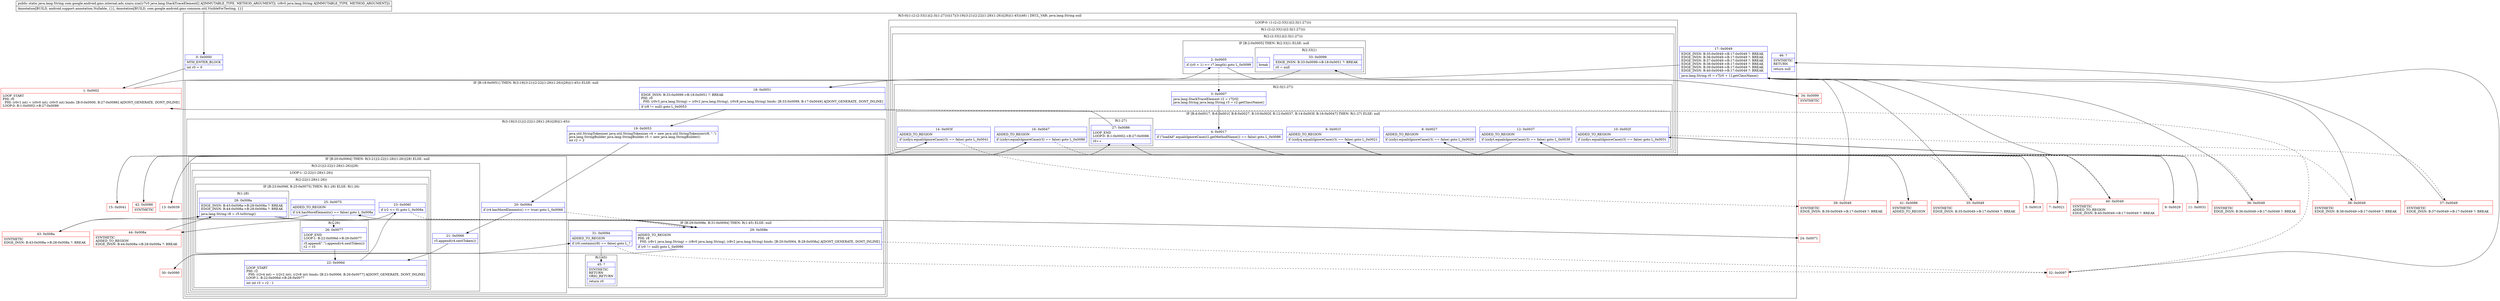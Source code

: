 digraph "CFG forcom.google.android.gms.internal.ads.zzazu.zza([Ljava\/lang\/StackTraceElement;Ljava\/lang\/String;)Ljava\/lang\/String;" {
subgraph cluster_Region_1762697155 {
label = "R(5:0|(1:(2:(2:33|1)|(2:3|(1:27))))|17|(3:19|(3:21|(2:22|(1:28)(1:26))|28)|(1:45))|46) | DECL_VAR: java.lang.String null\l";
node [shape=record,color=blue];
Node_0 [shape=record,label="{0\:\ 0x0000|MTH_ENTER_BLOCK\l|int r0 = 0\l}"];
subgraph cluster_LoopRegion_1836080158 {
label = "LOOP:0: (1:(2:(2:33|1)|(2:3|(1:27))))";
node [shape=record,color=blue];
subgraph cluster_Region_1225890425 {
label = "R(1:(2:(2:33|1)|(2:3|(1:27))))";
node [shape=record,color=blue];
subgraph cluster_Region_1438736689 {
label = "R(2:(2:33|1)|(2:3|(1:27)))";
node [shape=record,color=blue];
subgraph cluster_IfRegion_677361356 {
label = "IF [B:2:0x0005] THEN: R(2:33|1) ELSE: null";
node [shape=record,color=blue];
Node_2 [shape=record,label="{2\:\ 0x0005|if ((r0 + 1) \>= r7.length) goto L_0x0099\l}"];
subgraph cluster_Region_785962120 {
label = "R(2:33|1)";
node [shape=record,color=blue];
Node_33 [shape=record,label="{33\:\ 0x0099|EDGE_INSN: B:33:0x0099\-\>B:18:0x0051 ?: BREAK  \l|r0 = null\l}"];
Node_InsnContainer_637028522 [shape=record,label="{|break\l}"];
}
}
subgraph cluster_Region_1130079655 {
label = "R(2:3|(1:27))";
node [shape=record,color=blue];
Node_3 [shape=record,label="{3\:\ 0x0007|java.lang.StackTraceElement r2 = r7[r0]\ljava.lang.String java.lang.String r3 = r2.getClassName()\l}"];
subgraph cluster_IfRegion_888875317 {
label = "IF [B:4:0x0017, B:6:0x001f, B:8:0x0027, B:10:0x002f, B:12:0x0037, B:14:0x003f, B:16:0x0047] THEN: R(1:27) ELSE: null";
node [shape=record,color=blue];
Node_4 [shape=record,label="{4\:\ 0x0017|if (\"loadAd\".equalsIgnoreCase(r2.getMethodName()) == false) goto L_0x0086\l}"];
Node_6 [shape=record,label="{6\:\ 0x001f|ADDED_TO_REGION\l|if (zzdyq.equalsIgnoreCase(r3) == false) goto L_0x0021\l}"];
Node_8 [shape=record,label="{8\:\ 0x0027|ADDED_TO_REGION\l|if (zzdyr.equalsIgnoreCase(r3) == false) goto L_0x0029\l}"];
Node_10 [shape=record,label="{10\:\ 0x002f|ADDED_TO_REGION\l|if (zzdys.equalsIgnoreCase(r3) == false) goto L_0x0031\l}"];
Node_12 [shape=record,label="{12\:\ 0x0037|ADDED_TO_REGION\l|if (zzdyt.equalsIgnoreCase(r3) == false) goto L_0x0039\l}"];
Node_14 [shape=record,label="{14\:\ 0x003f|ADDED_TO_REGION\l|if (zzdyu.equalsIgnoreCase(r3) == false) goto L_0x0041\l}"];
Node_16 [shape=record,label="{16\:\ 0x0047|ADDED_TO_REGION\l|if (zzdyv.equalsIgnoreCase(r3) == false) goto L_0x0086\l}"];
subgraph cluster_Region_1008718796 {
label = "R(1:27)";
node [shape=record,color=blue];
Node_27 [shape=record,label="{27\:\ 0x0086|LOOP_END\lLOOP:0: B:1:0x0002\-\>B:27:0x0086\l|r0++\l}"];
}
}
}
}
}
}
Node_17 [shape=record,label="{17\:\ 0x0049|EDGE_INSN: B:35:0x0049\-\>B:17:0x0049 ?: BREAK  \lEDGE_INSN: B:36:0x0049\-\>B:17:0x0049 ?: BREAK  \lEDGE_INSN: B:37:0x0049\-\>B:17:0x0049 ?: BREAK  \lEDGE_INSN: B:38:0x0049\-\>B:17:0x0049 ?: BREAK  \lEDGE_INSN: B:39:0x0049\-\>B:17:0x0049 ?: BREAK  \lEDGE_INSN: B:40:0x0049\-\>B:17:0x0049 ?: BREAK  \l|java.lang.String r0 = r7[r0 + 1].getClassName()\l}"];
subgraph cluster_IfRegion_1250386087 {
label = "IF [B:18:0x0051] THEN: R(3:19|(3:21|(2:22|(1:28)(1:26))|28)|(1:45)) ELSE: null";
node [shape=record,color=blue];
Node_18 [shape=record,label="{18\:\ 0x0051|EDGE_INSN: B:33:0x0099\-\>B:18:0x0051 ?: BREAK  \lPHI: r0 \l  PHI: (r0v3 java.lang.String) = (r0v2 java.lang.String), (r0v8 java.lang.String) binds: [B:33:0x0099, B:17:0x0049] A[DONT_GENERATE, DONT_INLINE]\l|if (r8 != null) goto L_0x0053\l}"];
subgraph cluster_Region_1813771052 {
label = "R(3:19|(3:21|(2:22|(1:28)(1:26))|28)|(1:45))";
node [shape=record,color=blue];
Node_19 [shape=record,label="{19\:\ 0x0053|java.util.StringTokenizer java.util.StringTokenizer r4 = new java.util.StringTokenizer(r8, \".\")\ljava.lang.StringBuilder java.lang.StringBuilder r5 = new java.lang.StringBuilder()\lint r2 = 2\l}"];
subgraph cluster_IfRegion_958910901 {
label = "IF [B:20:0x0064] THEN: R(3:21|(2:22|(1:28)(1:26))|28) ELSE: null";
node [shape=record,color=blue];
Node_20 [shape=record,label="{20\:\ 0x0064|if (r4.hasMoreElements() == true) goto L_0x0066\l}"];
subgraph cluster_Region_659504555 {
label = "R(3:21|(2:22|(1:28)(1:26))|28)";
node [shape=record,color=blue];
Node_21 [shape=record,label="{21\:\ 0x0066|r5.append(r4.nextToken())\l}"];
subgraph cluster_LoopRegion_251722204 {
label = "LOOP:1: (2:22|(1:28)(1:26))";
node [shape=record,color=blue];
subgraph cluster_Region_633069053 {
label = "R(2:22|(1:28)(1:26))";
node [shape=record,color=blue];
Node_22 [shape=record,label="{22\:\ 0x006d|LOOP_START\lPHI: r2 \l  PHI: (r2v4 int) = (r2v2 int), (r2v8 int) binds: [B:21:0x0066, B:26:0x0077] A[DONT_GENERATE, DONT_INLINE]\lLOOP:1: B:22:0x006d\-\>B:26:0x0077\l|int int r3 = r2 \- 1\l}"];
subgraph cluster_IfRegion_1331417438 {
label = "IF [B:23:0x006f, B:25:0x0075] THEN: R(1:28) ELSE: R(1:26)";
node [shape=record,color=blue];
Node_23 [shape=record,label="{23\:\ 0x006f|if (r2 \<= 0) goto L_0x008a\l}"];
Node_25 [shape=record,label="{25\:\ 0x0075|ADDED_TO_REGION\l|if (r4.hasMoreElements() == false) goto L_0x008a\l}"];
subgraph cluster_Region_2068256091 {
label = "R(1:28)";
node [shape=record,color=blue];
Node_28 [shape=record,label="{28\:\ 0x008a|EDGE_INSN: B:43:0x008a\-\>B:28:0x008a ?: BREAK  \lEDGE_INSN: B:44:0x008a\-\>B:28:0x008a ?: BREAK  \l|java.lang.String r8 = r5.toString()\l}"];
}
subgraph cluster_Region_2095761674 {
label = "R(1:26)";
node [shape=record,color=blue];
Node_26 [shape=record,label="{26\:\ 0x0077|LOOP_END\lLOOP:1: B:22:0x006d\-\>B:26:0x0077\l|r5.append(\".\").append(r4.nextToken())\lr2 = r3\l}"];
}
}
}
}
Node_28 [shape=record,label="{28\:\ 0x008a|EDGE_INSN: B:43:0x008a\-\>B:28:0x008a ?: BREAK  \lEDGE_INSN: B:44:0x008a\-\>B:28:0x008a ?: BREAK  \l|java.lang.String r8 = r5.toString()\l}"];
}
}
subgraph cluster_IfRegion_1368840676 {
label = "IF [B:29:0x008e, B:31:0x0094] THEN: R(1:45) ELSE: null";
node [shape=record,color=blue];
Node_29 [shape=record,label="{29\:\ 0x008e|ADDED_TO_REGION\lPHI: r8 \l  PHI: (r8v1 java.lang.String) = (r8v0 java.lang.String), (r8v2 java.lang.String) binds: [B:20:0x0064, B:28:0x008a] A[DONT_GENERATE, DONT_INLINE]\l|if (r0 != null) goto L_0x0090\l}"];
Node_31 [shape=record,label="{31\:\ 0x0094|ADDED_TO_REGION\l|if (r0.contains(r8) == false) goto L_?\l}"];
subgraph cluster_Region_910980708 {
label = "R(1:45)";
node [shape=record,color=blue];
Node_45 [shape=record,label="{45\:\ ?|SYNTHETIC\lRETURN\lORIG_RETURN\l|return r0\l}"];
}
}
}
}
Node_46 [shape=record,label="{46\:\ ?|SYNTHETIC\lRETURN\l|return null\l}"];
}
Node_1 [shape=record,color=red,label="{1\:\ 0x0002|LOOP_START\lPHI: r0 \l  PHI: (r0v1 int) = (r0v0 int), (r0v5 int) binds: [B:0:0x0000, B:27:0x0086] A[DONT_GENERATE, DONT_INLINE]\lLOOP:0: B:1:0x0002\-\>B:27:0x0086\l}"];
Node_5 [shape=record,color=red,label="{5\:\ 0x0019}"];
Node_7 [shape=record,color=red,label="{7\:\ 0x0021}"];
Node_9 [shape=record,color=red,label="{9\:\ 0x0029}"];
Node_11 [shape=record,color=red,label="{11\:\ 0x0031}"];
Node_13 [shape=record,color=red,label="{13\:\ 0x0039}"];
Node_15 [shape=record,color=red,label="{15\:\ 0x0041}"];
Node_24 [shape=record,color=red,label="{24\:\ 0x0071}"];
Node_30 [shape=record,color=red,label="{30\:\ 0x0090}"];
Node_32 [shape=record,color=red,label="{32\:\ 0x0097}"];
Node_34 [shape=record,color=red,label="{34\:\ 0x0099|SYNTHETIC\l}"];
Node_35 [shape=record,color=red,label="{35\:\ 0x0049|SYNTHETIC\lEDGE_INSN: B:35:0x0049\-\>B:17:0x0049 ?: BREAK  \l}"];
Node_36 [shape=record,color=red,label="{36\:\ 0x0049|SYNTHETIC\lEDGE_INSN: B:36:0x0049\-\>B:17:0x0049 ?: BREAK  \l}"];
Node_37 [shape=record,color=red,label="{37\:\ 0x0049|SYNTHETIC\lEDGE_INSN: B:37:0x0049\-\>B:17:0x0049 ?: BREAK  \l}"];
Node_38 [shape=record,color=red,label="{38\:\ 0x0049|SYNTHETIC\lEDGE_INSN: B:38:0x0049\-\>B:17:0x0049 ?: BREAK  \l}"];
Node_39 [shape=record,color=red,label="{39\:\ 0x0049|SYNTHETIC\lEDGE_INSN: B:39:0x0049\-\>B:17:0x0049 ?: BREAK  \l}"];
Node_40 [shape=record,color=red,label="{40\:\ 0x0049|SYNTHETIC\lADDED_TO_REGION\lEDGE_INSN: B:40:0x0049\-\>B:17:0x0049 ?: BREAK  \l}"];
Node_41 [shape=record,color=red,label="{41\:\ 0x0086|SYNTHETIC\lADDED_TO_REGION\l}"];
Node_42 [shape=record,color=red,label="{42\:\ 0x0086|SYNTHETIC\l}"];
Node_43 [shape=record,color=red,label="{43\:\ 0x008a|SYNTHETIC\lEDGE_INSN: B:43:0x008a\-\>B:28:0x008a ?: BREAK  \l}"];
Node_44 [shape=record,color=red,label="{44\:\ 0x008a|SYNTHETIC\lADDED_TO_REGION\lEDGE_INSN: B:44:0x008a\-\>B:28:0x008a ?: BREAK  \l}"];
MethodNode[shape=record,label="{public static java.lang.String com.google.android.gms.internal.ads.zzazu.zza((r7v0 java.lang.StackTraceElement[] A[IMMUTABLE_TYPE, METHOD_ARGUMENT]), (r8v0 java.lang.String A[IMMUTABLE_TYPE, METHOD_ARGUMENT]))  | Annotation[BUILD, android.support.annotation.Nullable, \{\}], Annotation[BUILD, com.google.android.gms.common.util.VisibleForTesting, \{\}]\l}"];
MethodNode -> Node_0;
Node_0 -> Node_1;
Node_2 -> Node_3[style=dashed];
Node_2 -> Node_34;
Node_33 -> Node_18;
Node_3 -> Node_4;
Node_4 -> Node_5[style=dashed];
Node_4 -> Node_41;
Node_6 -> Node_7;
Node_6 -> Node_40[style=dashed];
Node_8 -> Node_9;
Node_8 -> Node_36[style=dashed];
Node_10 -> Node_11;
Node_10 -> Node_37[style=dashed];
Node_12 -> Node_13;
Node_12 -> Node_38[style=dashed];
Node_14 -> Node_15;
Node_14 -> Node_39[style=dashed];
Node_16 -> Node_35[style=dashed];
Node_16 -> Node_42;
Node_27 -> Node_1;
Node_17 -> Node_18;
Node_18 -> Node_19;
Node_18 -> Node_32[style=dashed];
Node_19 -> Node_20;
Node_20 -> Node_21;
Node_20 -> Node_29[style=dashed];
Node_21 -> Node_22;
Node_22 -> Node_23;
Node_23 -> Node_24[style=dashed];
Node_23 -> Node_44;
Node_25 -> Node_26[style=dashed];
Node_25 -> Node_43;
Node_28 -> Node_29;
Node_26 -> Node_22;
Node_28 -> Node_29;
Node_29 -> Node_30;
Node_29 -> Node_32[style=dashed];
Node_31 -> Node_32[style=dashed];
Node_31 -> Node_45;
Node_1 -> Node_2;
Node_5 -> Node_6;
Node_7 -> Node_8;
Node_9 -> Node_10;
Node_11 -> Node_12;
Node_13 -> Node_14;
Node_15 -> Node_16;
Node_24 -> Node_25;
Node_30 -> Node_31;
Node_32 -> Node_46;
Node_34 -> Node_33;
Node_35 -> Node_17;
Node_36 -> Node_17;
Node_37 -> Node_17;
Node_38 -> Node_17;
Node_39 -> Node_17;
Node_40 -> Node_17;
Node_41 -> Node_27;
Node_42 -> Node_27;
Node_43 -> Node_28;
Node_44 -> Node_28;
}

